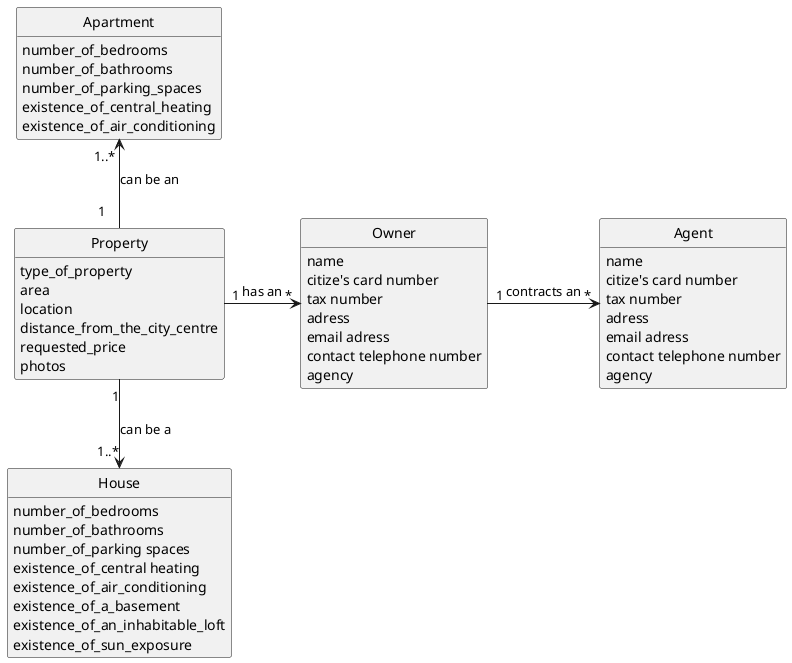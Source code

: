 @startuml
skinparam monochrome true
skinparam packageStyle rectangle
skinparam shadowing false

'left to right direction

skinparam classAttributeIconSize 0

hide circle
hide methods


'title Domain Model

'class Platform {
'  -description
'}

class Property  {
    type_of_property
    area
    location
    distance_from_the_city_centre
    requested_price
    photos
}

class Owner{
    name
    citize's card number
    tax number
    adress
    email adress
    contact telephone number
    agency
}

class Apartment{
    number_of_bedrooms
    number_of_bathrooms
    number_of_parking_spaces
    existence_of_central_heating
    existence_of_air_conditioning

}
class House{
    number_of_bedrooms
    number_of_bathrooms
    number_of_parking spaces
    existence_of_central heating
    existence_of_air_conditioning
    existence_of_a_basement
    existence_of_an_inhabitable_loft
    existence_of_sun_exposure
}


class Agent {
    name
    citize's card number
    tax number
    adress
    email adress
    contact telephone number
    agency
}

'class User {
'    name
'    email
'    password
'}

'Platform  -- "*" Owner : has registered >
'Platform -- "*" Category : defines >
Property "1"-D-> "1..*" House :  can be a
Property "1    "-U-> "1..* " Apartment :  can be an
Property "1"->"*" Owner : has an
Owner "1"-> "*" Agent : contracts an



@enduml